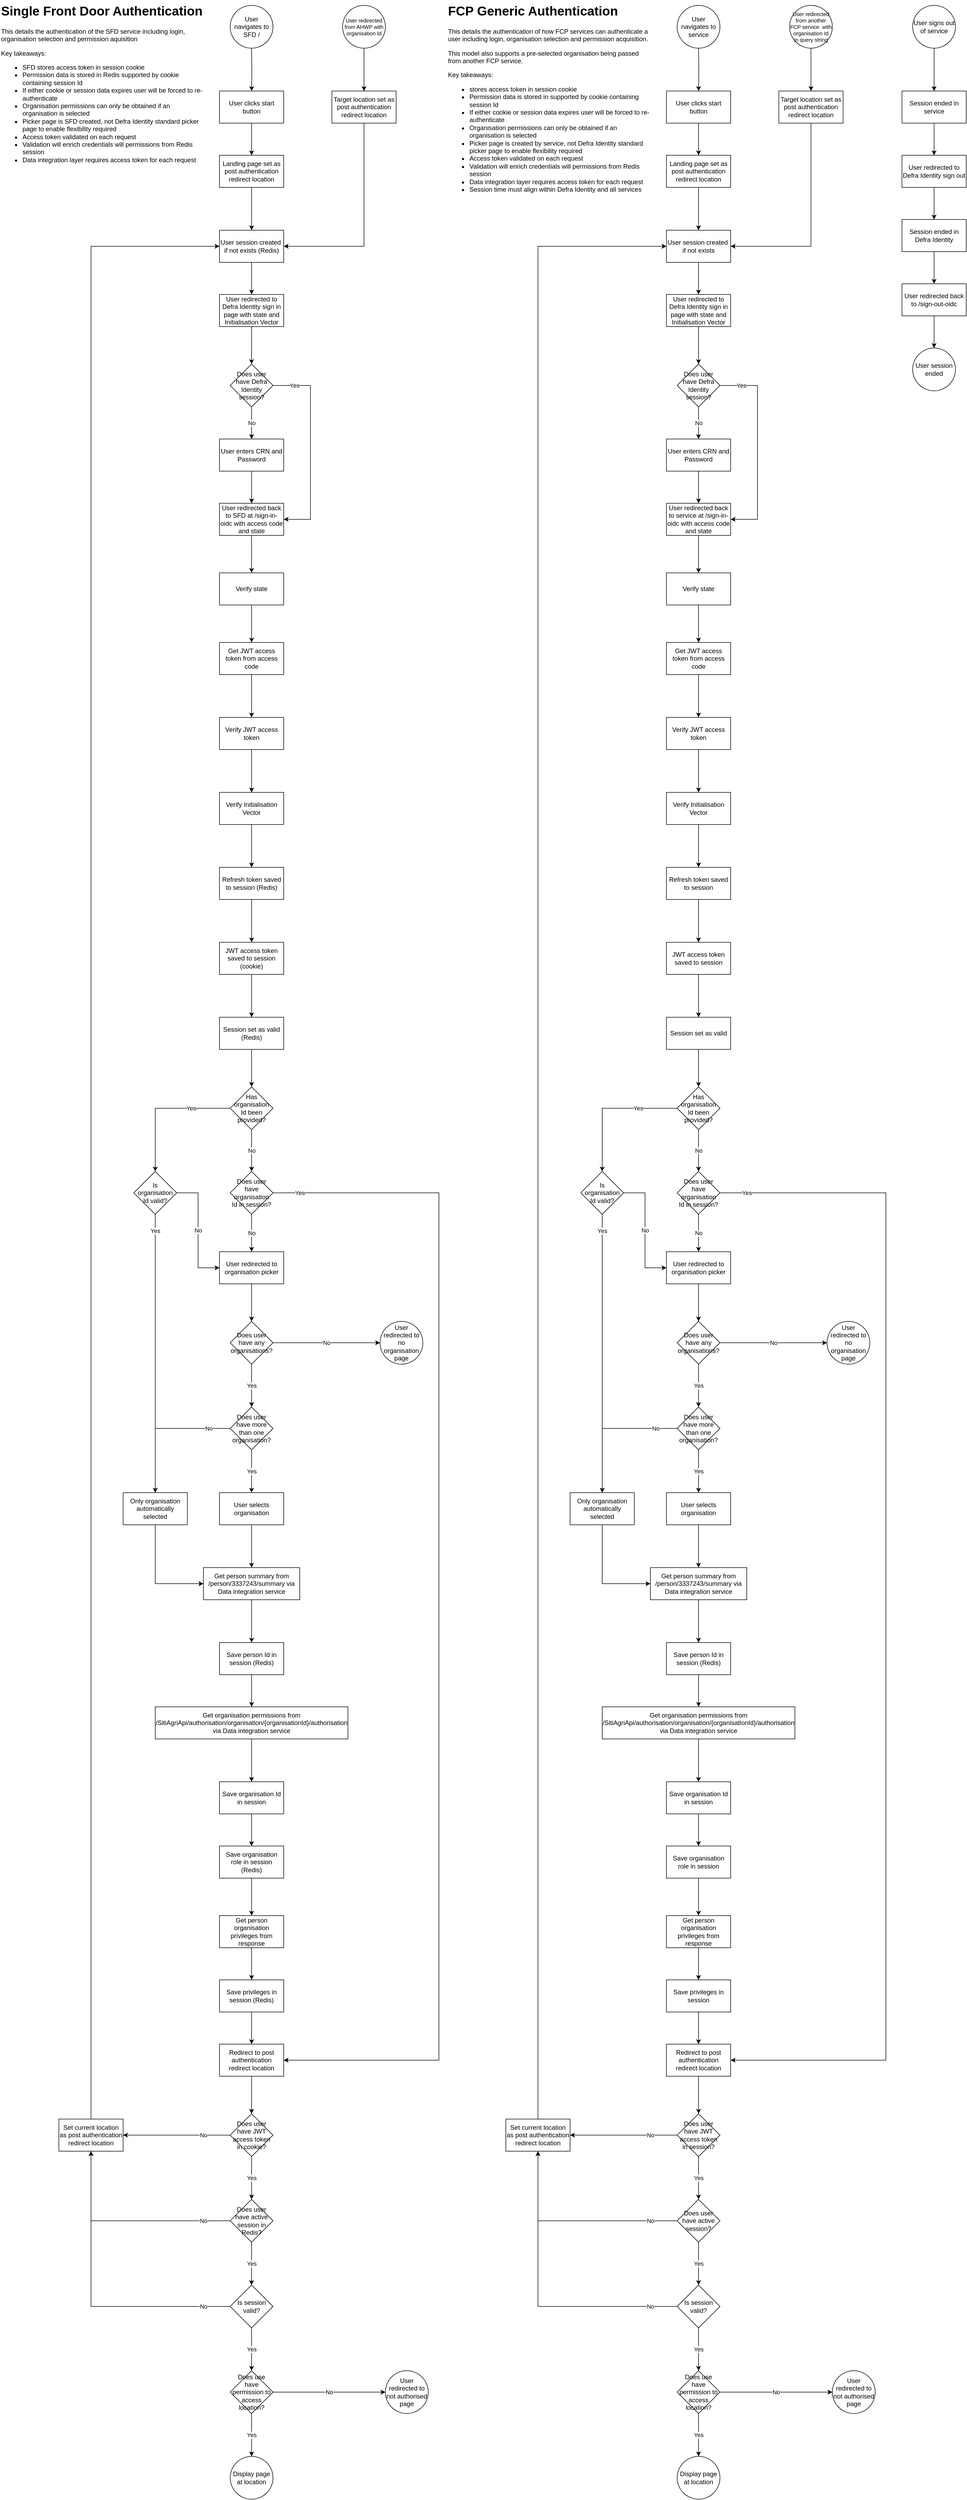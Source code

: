 <mxfile version="24.2.5" type="github">
  <diagram name="Page-1" id="OJoKZxOTkwtENUvRTkFq">
    <mxGraphModel dx="1386" dy="785" grid="1" gridSize="10" guides="1" tooltips="1" connect="1" arrows="1" fold="1" page="1" pageScale="1" pageWidth="850" pageHeight="1100" math="0" shadow="0">
      <root>
        <mxCell id="0" />
        <mxCell id="1" parent="0" />
        <mxCell id="UUXOG9OIXgDzKAP4HwNj-2" value="User navigates to SFD /" style="ellipse;whiteSpace=wrap;html=1;aspect=fixed;" parent="1" vertex="1">
          <mxGeometry x="445" y="30" width="80" height="80" as="geometry" />
        </mxCell>
        <mxCell id="UUXOG9OIXgDzKAP4HwNj-3" value="" style="edgeStyle=orthogonalEdgeStyle;rounded=0;orthogonalLoop=1;jettySize=auto;html=1;" parent="1" target="UUXOG9OIXgDzKAP4HwNj-6" edge="1">
          <mxGeometry relative="1" as="geometry">
            <mxPoint x="485" y="110" as="sourcePoint" />
          </mxGeometry>
        </mxCell>
        <mxCell id="UUXOG9OIXgDzKAP4HwNj-98" value="" style="edgeStyle=orthogonalEdgeStyle;rounded=0;orthogonalLoop=1;jettySize=auto;html=1;" parent="1" source="UUXOG9OIXgDzKAP4HwNj-6" target="UUXOG9OIXgDzKAP4HwNj-97" edge="1">
          <mxGeometry relative="1" as="geometry" />
        </mxCell>
        <mxCell id="UUXOG9OIXgDzKAP4HwNj-6" value="User clicks start button" style="whiteSpace=wrap;html=1;" parent="1" vertex="1">
          <mxGeometry x="425" y="190" width="120" height="60" as="geometry" />
        </mxCell>
        <mxCell id="UUXOG9OIXgDzKAP4HwNj-85" value="" style="edgeStyle=orthogonalEdgeStyle;rounded=0;orthogonalLoop=1;jettySize=auto;html=1;" parent="1" source="UUXOG9OIXgDzKAP4HwNj-8" target="UUXOG9OIXgDzKAP4HwNj-84" edge="1">
          <mxGeometry relative="1" as="geometry" />
        </mxCell>
        <mxCell id="UUXOG9OIXgDzKAP4HwNj-8" value="User redirected to Defra Identity sign in page with state and Initialisation Vector" style="whiteSpace=wrap;html=1;" parent="1" vertex="1">
          <mxGeometry x="425" y="570" width="120" height="60" as="geometry" />
        </mxCell>
        <mxCell id="UUXOG9OIXgDzKAP4HwNj-100" value="" style="edgeStyle=orthogonalEdgeStyle;rounded=0;orthogonalLoop=1;jettySize=auto;html=1;" parent="1" source="UUXOG9OIXgDzKAP4HwNj-10" target="UUXOG9OIXgDzKAP4HwNj-16" edge="1">
          <mxGeometry relative="1" as="geometry" />
        </mxCell>
        <mxCell id="UUXOG9OIXgDzKAP4HwNj-10" value="User enters CRN and Password" style="whiteSpace=wrap;html=1;" parent="1" vertex="1">
          <mxGeometry x="425" y="840" width="120" height="60" as="geometry" />
        </mxCell>
        <mxCell id="UUXOG9OIXgDzKAP4HwNj-89" value="" style="edgeStyle=orthogonalEdgeStyle;rounded=0;orthogonalLoop=1;jettySize=auto;html=1;" parent="1" source="UUXOG9OIXgDzKAP4HwNj-12" target="UUXOG9OIXgDzKAP4HwNj-88" edge="1">
          <mxGeometry relative="1" as="geometry" />
        </mxCell>
        <mxCell id="UUXOG9OIXgDzKAP4HwNj-12" value="User redirected to organisation picker" style="whiteSpace=wrap;html=1;" parent="1" vertex="1">
          <mxGeometry x="425" y="2358" width="120" height="60" as="geometry" />
        </mxCell>
        <mxCell id="UUXOG9OIXgDzKAP4HwNj-109" value="" style="edgeStyle=orthogonalEdgeStyle;rounded=0;orthogonalLoop=1;jettySize=auto;html=1;" parent="1" source="UUXOG9OIXgDzKAP4HwNj-14" target="UUXOG9OIXgDzKAP4HwNj-108" edge="1">
          <mxGeometry relative="1" as="geometry" />
        </mxCell>
        <mxCell id="UUXOG9OIXgDzKAP4HwNj-14" value="User selects organisation" style="whiteSpace=wrap;html=1;" parent="1" vertex="1">
          <mxGeometry x="425" y="2808" width="120" height="60" as="geometry" />
        </mxCell>
        <mxCell id="UUXOG9OIXgDzKAP4HwNj-15" value="" style="edgeStyle=orthogonalEdgeStyle;rounded=0;orthogonalLoop=1;jettySize=auto;html=1;" parent="1" source="UUXOG9OIXgDzKAP4HwNj-16" target="UUXOG9OIXgDzKAP4HwNj-18" edge="1">
          <mxGeometry relative="1" as="geometry" />
        </mxCell>
        <mxCell id="UUXOG9OIXgDzKAP4HwNj-16" value="User redirected back to SFD at /sign-in-oidc with access code and state" style="whiteSpace=wrap;html=1;" parent="1" vertex="1">
          <mxGeometry x="425" y="960" width="120" height="60" as="geometry" />
        </mxCell>
        <mxCell id="UUXOG9OIXgDzKAP4HwNj-17" value="" style="edgeStyle=orthogonalEdgeStyle;rounded=0;orthogonalLoop=1;jettySize=auto;html=1;" parent="1" source="UUXOG9OIXgDzKAP4HwNj-18" target="UUXOG9OIXgDzKAP4HwNj-20" edge="1">
          <mxGeometry relative="1" as="geometry" />
        </mxCell>
        <mxCell id="UUXOG9OIXgDzKAP4HwNj-18" value="Verify state" style="whiteSpace=wrap;html=1;" parent="1" vertex="1">
          <mxGeometry x="425" y="1090" width="120" height="60" as="geometry" />
        </mxCell>
        <mxCell id="UUXOG9OIXgDzKAP4HwNj-19" value="" style="edgeStyle=orthogonalEdgeStyle;rounded=0;orthogonalLoop=1;jettySize=auto;html=1;" parent="1" source="UUXOG9OIXgDzKAP4HwNj-20" target="UUXOG9OIXgDzKAP4HwNj-22" edge="1">
          <mxGeometry relative="1" as="geometry" />
        </mxCell>
        <mxCell id="UUXOG9OIXgDzKAP4HwNj-20" value="Get JWT access token from access code" style="whiteSpace=wrap;html=1;" parent="1" vertex="1">
          <mxGeometry x="425" y="1220" width="120" height="60" as="geometry" />
        </mxCell>
        <mxCell id="UUXOG9OIXgDzKAP4HwNj-21" value="" style="edgeStyle=orthogonalEdgeStyle;rounded=0;orthogonalLoop=1;jettySize=auto;html=1;" parent="1" source="UUXOG9OIXgDzKAP4HwNj-22" target="UUXOG9OIXgDzKAP4HwNj-24" edge="1">
          <mxGeometry relative="1" as="geometry" />
        </mxCell>
        <mxCell id="UUXOG9OIXgDzKAP4HwNj-22" value="Verify JWT access token" style="whiteSpace=wrap;html=1;" parent="1" vertex="1">
          <mxGeometry x="425" y="1360" width="120" height="60" as="geometry" />
        </mxCell>
        <mxCell id="UUXOG9OIXgDzKAP4HwNj-103" value="" style="edgeStyle=orthogonalEdgeStyle;rounded=0;orthogonalLoop=1;jettySize=auto;html=1;" parent="1" source="UUXOG9OIXgDzKAP4HwNj-24" target="UUXOG9OIXgDzKAP4HwNj-102" edge="1">
          <mxGeometry relative="1" as="geometry" />
        </mxCell>
        <mxCell id="UUXOG9OIXgDzKAP4HwNj-24" value="Verify Initialisation Vector" style="whiteSpace=wrap;html=1;" parent="1" vertex="1">
          <mxGeometry x="425" y="1500" width="120" height="60" as="geometry" />
        </mxCell>
        <mxCell id="UUXOG9OIXgDzKAP4HwNj-111" value="" style="edgeStyle=orthogonalEdgeStyle;rounded=0;orthogonalLoop=1;jettySize=auto;html=1;" parent="1" source="UUXOG9OIXgDzKAP4HwNj-36" target="UUXOG9OIXgDzKAP4HwNj-40" edge="1">
          <mxGeometry relative="1" as="geometry" />
        </mxCell>
        <mxCell id="UUXOG9OIXgDzKAP4HwNj-36" value="Save person Id in session (Redis)" style="whiteSpace=wrap;html=1;" parent="1" vertex="1">
          <mxGeometry x="425" y="3088" width="120" height="60" as="geometry" />
        </mxCell>
        <mxCell id="UUXOG9OIXgDzKAP4HwNj-118" value="" style="edgeStyle=orthogonalEdgeStyle;rounded=0;orthogonalLoop=1;jettySize=auto;html=1;" parent="1" source="UUXOG9OIXgDzKAP4HwNj-40" target="UUXOG9OIXgDzKAP4HwNj-117" edge="1">
          <mxGeometry relative="1" as="geometry" />
        </mxCell>
        <mxCell id="UUXOG9OIXgDzKAP4HwNj-40" value="Get organisation permissions from /SitiAgriApi/authorisation/organisation/{organisationId}/authorisation&lt;div&gt;via Data integration service&lt;/div&gt;" style="whiteSpace=wrap;html=1;" parent="1" vertex="1">
          <mxGeometry x="305" y="3208" width="360" height="60" as="geometry" />
        </mxCell>
        <mxCell id="UUXOG9OIXgDzKAP4HwNj-41" value="" style="edgeStyle=orthogonalEdgeStyle;rounded=0;orthogonalLoop=1;jettySize=auto;html=1;" parent="1" source="UUXOG9OIXgDzKAP4HwNj-42" target="UUXOG9OIXgDzKAP4HwNj-44" edge="1">
          <mxGeometry relative="1" as="geometry" />
        </mxCell>
        <mxCell id="UUXOG9OIXgDzKAP4HwNj-42" value="Save organisation role in session (Redis)" style="whiteSpace=wrap;html=1;" parent="1" vertex="1">
          <mxGeometry x="425" y="3468" width="120" height="60" as="geometry" />
        </mxCell>
        <mxCell id="UUXOG9OIXgDzKAP4HwNj-113" value="" style="edgeStyle=orthogonalEdgeStyle;rounded=0;orthogonalLoop=1;jettySize=auto;html=1;" parent="1" source="UUXOG9OIXgDzKAP4HwNj-44" target="UUXOG9OIXgDzKAP4HwNj-112" edge="1">
          <mxGeometry relative="1" as="geometry" />
        </mxCell>
        <mxCell id="UUXOG9OIXgDzKAP4HwNj-44" value="Get person organisation privileges from response" style="whiteSpace=wrap;html=1;" parent="1" vertex="1">
          <mxGeometry x="425" y="3598" width="120" height="60" as="geometry" />
        </mxCell>
        <mxCell id="UUXOG9OIXgDzKAP4HwNj-86" value="No" style="edgeStyle=orthogonalEdgeStyle;rounded=0;orthogonalLoop=1;jettySize=auto;html=1;entryX=0.5;entryY=0;entryDx=0;entryDy=0;" parent="1" source="UUXOG9OIXgDzKAP4HwNj-84" target="UUXOG9OIXgDzKAP4HwNj-10" edge="1">
          <mxGeometry relative="1" as="geometry" />
        </mxCell>
        <mxCell id="UUXOG9OIXgDzKAP4HwNj-107" value="Yes" style="edgeStyle=orthogonalEdgeStyle;rounded=0;orthogonalLoop=1;jettySize=auto;html=1;entryX=1;entryY=0.5;entryDx=0;entryDy=0;" parent="1" source="UUXOG9OIXgDzKAP4HwNj-84" target="UUXOG9OIXgDzKAP4HwNj-16" edge="1">
          <mxGeometry x="-0.784" relative="1" as="geometry">
            <Array as="points">
              <mxPoint x="595" y="740" />
              <mxPoint x="595" y="990" />
            </Array>
            <mxPoint as="offset" />
          </mxGeometry>
        </mxCell>
        <mxCell id="UUXOG9OIXgDzKAP4HwNj-84" value="Does user have Defra Identity session?" style="rhombus;whiteSpace=wrap;html=1;" parent="1" vertex="1">
          <mxGeometry x="445" y="700" width="80" height="80" as="geometry" />
        </mxCell>
        <mxCell id="UUXOG9OIXgDzKAP4HwNj-91" value="No" style="edgeStyle=orthogonalEdgeStyle;rounded=0;orthogonalLoop=1;jettySize=auto;html=1;" parent="1" source="UUXOG9OIXgDzKAP4HwNj-88" target="UUXOG9OIXgDzKAP4HwNj-90" edge="1">
          <mxGeometry relative="1" as="geometry" />
        </mxCell>
        <mxCell id="UUXOG9OIXgDzKAP4HwNj-93" value="Yes" style="edgeStyle=orthogonalEdgeStyle;rounded=0;orthogonalLoop=1;jettySize=auto;html=1;" parent="1" source="UUXOG9OIXgDzKAP4HwNj-88" target="UUXOG9OIXgDzKAP4HwNj-92" edge="1">
          <mxGeometry relative="1" as="geometry" />
        </mxCell>
        <mxCell id="UUXOG9OIXgDzKAP4HwNj-88" value="Does user have any organisations?" style="rhombus;whiteSpace=wrap;html=1;" parent="1" vertex="1">
          <mxGeometry x="445" y="2488" width="80" height="80" as="geometry" />
        </mxCell>
        <mxCell id="UUXOG9OIXgDzKAP4HwNj-90" value="User redirected to no organisation page" style="ellipse;whiteSpace=wrap;html=1;" parent="1" vertex="1">
          <mxGeometry x="725" y="2488" width="80" height="80" as="geometry" />
        </mxCell>
        <mxCell id="UUXOG9OIXgDzKAP4HwNj-94" value="Yes" style="edgeStyle=orthogonalEdgeStyle;rounded=0;orthogonalLoop=1;jettySize=auto;html=1;" parent="1" source="UUXOG9OIXgDzKAP4HwNj-92" target="UUXOG9OIXgDzKAP4HwNj-14" edge="1">
          <mxGeometry relative="1" as="geometry" />
        </mxCell>
        <mxCell id="UUXOG9OIXgDzKAP4HwNj-96" value="No" style="edgeStyle=orthogonalEdgeStyle;rounded=0;orthogonalLoop=1;jettySize=auto;html=1;" parent="1" source="UUXOG9OIXgDzKAP4HwNj-92" target="UUXOG9OIXgDzKAP4HwNj-95" edge="1">
          <mxGeometry x="-0.692" relative="1" as="geometry">
            <mxPoint as="offset" />
          </mxGeometry>
        </mxCell>
        <mxCell id="UUXOG9OIXgDzKAP4HwNj-92" value="Does user have more than one organisation?" style="rhombus;whiteSpace=wrap;html=1;" parent="1" vertex="1">
          <mxGeometry x="445" y="2648" width="80" height="80" as="geometry" />
        </mxCell>
        <mxCell id="UUXOG9OIXgDzKAP4HwNj-124" style="edgeStyle=orthogonalEdgeStyle;rounded=0;orthogonalLoop=1;jettySize=auto;html=1;entryX=0;entryY=0.5;entryDx=0;entryDy=0;exitX=0.5;exitY=1;exitDx=0;exitDy=0;" parent="1" source="UUXOG9OIXgDzKAP4HwNj-95" target="UUXOG9OIXgDzKAP4HwNj-108" edge="1">
          <mxGeometry relative="1" as="geometry" />
        </mxCell>
        <mxCell id="UUXOG9OIXgDzKAP4HwNj-95" value="Only organisation automatically selected" style="whiteSpace=wrap;html=1;" parent="1" vertex="1">
          <mxGeometry x="245" y="2808" width="120" height="60" as="geometry" />
        </mxCell>
        <mxCell id="UUXOG9OIXgDzKAP4HwNj-122" value="" style="edgeStyle=orthogonalEdgeStyle;rounded=0;orthogonalLoop=1;jettySize=auto;html=1;" parent="1" source="UUXOG9OIXgDzKAP4HwNj-97" target="UUXOG9OIXgDzKAP4HwNj-121" edge="1">
          <mxGeometry relative="1" as="geometry" />
        </mxCell>
        <mxCell id="UUXOG9OIXgDzKAP4HwNj-97" value="Landing page set as post authentication redirect location" style="whiteSpace=wrap;html=1;" parent="1" vertex="1">
          <mxGeometry x="425" y="310" width="120" height="60" as="geometry" />
        </mxCell>
        <mxCell id="UUXOG9OIXgDzKAP4HwNj-105" value="" style="edgeStyle=orthogonalEdgeStyle;rounded=0;orthogonalLoop=1;jettySize=auto;html=1;" parent="1" source="UUXOG9OIXgDzKAP4HwNj-102" target="UUXOG9OIXgDzKAP4HwNj-104" edge="1">
          <mxGeometry relative="1" as="geometry" />
        </mxCell>
        <mxCell id="UUXOG9OIXgDzKAP4HwNj-102" value="Refresh token saved to session (Redis)" style="whiteSpace=wrap;html=1;" parent="1" vertex="1">
          <mxGeometry x="425" y="1640" width="120" height="60" as="geometry" />
        </mxCell>
        <mxCell id="UUXOG9OIXgDzKAP4HwNj-137" value="" style="edgeStyle=orthogonalEdgeStyle;rounded=0;orthogonalLoop=1;jettySize=auto;html=1;" parent="1" source="UUXOG9OIXgDzKAP4HwNj-104" target="UUXOG9OIXgDzKAP4HwNj-136" edge="1">
          <mxGeometry relative="1" as="geometry" />
        </mxCell>
        <mxCell id="UUXOG9OIXgDzKAP4HwNj-104" value="JWT access token saved to session (cookie)" style="whiteSpace=wrap;html=1;" parent="1" vertex="1">
          <mxGeometry x="425" y="1780" width="120" height="60" as="geometry" />
        </mxCell>
        <mxCell id="UUXOG9OIXgDzKAP4HwNj-110" value="" style="edgeStyle=orthogonalEdgeStyle;rounded=0;orthogonalLoop=1;jettySize=auto;html=1;" parent="1" source="UUXOG9OIXgDzKAP4HwNj-108" target="UUXOG9OIXgDzKAP4HwNj-36" edge="1">
          <mxGeometry relative="1" as="geometry" />
        </mxCell>
        <mxCell id="UUXOG9OIXgDzKAP4HwNj-108" value="Get person summary from /person/3337243/summary via Data integration service" style="whiteSpace=wrap;html=1;" parent="1" vertex="1">
          <mxGeometry x="395" y="2948" width="180" height="60" as="geometry" />
        </mxCell>
        <mxCell id="UUXOG9OIXgDzKAP4HwNj-126" value="" style="edgeStyle=orthogonalEdgeStyle;rounded=0;orthogonalLoop=1;jettySize=auto;html=1;" parent="1" source="UUXOG9OIXgDzKAP4HwNj-112" target="UUXOG9OIXgDzKAP4HwNj-125" edge="1">
          <mxGeometry relative="1" as="geometry" />
        </mxCell>
        <mxCell id="UUXOG9OIXgDzKAP4HwNj-112" value="Save privileges in session (Redis)" style="whiteSpace=wrap;html=1;" parent="1" vertex="1">
          <mxGeometry x="425" y="3718" width="120" height="60" as="geometry" />
        </mxCell>
        <mxCell id="UUXOG9OIXgDzKAP4HwNj-120" value="No" style="edgeStyle=orthogonalEdgeStyle;rounded=0;orthogonalLoop=1;jettySize=auto;html=1;entryX=0.5;entryY=0;entryDx=0;entryDy=0;" parent="1" source="UUXOG9OIXgDzKAP4HwNj-114" target="UUXOG9OIXgDzKAP4HwNj-12" edge="1">
          <mxGeometry relative="1" as="geometry" />
        </mxCell>
        <mxCell id="UUXOG9OIXgDzKAP4HwNj-139" value="Yes" style="edgeStyle=orthogonalEdgeStyle;rounded=0;orthogonalLoop=1;jettySize=auto;html=1;entryX=1;entryY=0.5;entryDx=0;entryDy=0;" parent="1" source="UUXOG9OIXgDzKAP4HwNj-114" target="UUXOG9OIXgDzKAP4HwNj-125" edge="1">
          <mxGeometry x="-0.955" relative="1" as="geometry">
            <Array as="points">
              <mxPoint x="835" y="2248" />
              <mxPoint x="835" y="3868" />
            </Array>
            <mxPoint as="offset" />
          </mxGeometry>
        </mxCell>
        <mxCell id="UUXOG9OIXgDzKAP4HwNj-114" value="Does user have organisation Id in session?" style="rhombus;whiteSpace=wrap;html=1;" parent="1" vertex="1">
          <mxGeometry x="445" y="2208" width="80" height="80" as="geometry" />
        </mxCell>
        <mxCell id="UUXOG9OIXgDzKAP4HwNj-119" value="" style="edgeStyle=orthogonalEdgeStyle;rounded=0;orthogonalLoop=1;jettySize=auto;html=1;" parent="1" source="UUXOG9OIXgDzKAP4HwNj-117" target="UUXOG9OIXgDzKAP4HwNj-42" edge="1">
          <mxGeometry relative="1" as="geometry" />
        </mxCell>
        <mxCell id="UUXOG9OIXgDzKAP4HwNj-117" value="Save organisation Id in session" style="whiteSpace=wrap;html=1;" parent="1" vertex="1">
          <mxGeometry x="425" y="3348" width="120" height="60" as="geometry" />
        </mxCell>
        <mxCell id="UUXOG9OIXgDzKAP4HwNj-123" value="" style="edgeStyle=orthogonalEdgeStyle;rounded=0;orthogonalLoop=1;jettySize=auto;html=1;" parent="1" source="UUXOG9OIXgDzKAP4HwNj-121" target="UUXOG9OIXgDzKAP4HwNj-8" edge="1">
          <mxGeometry relative="1" as="geometry" />
        </mxCell>
        <mxCell id="UUXOG9OIXgDzKAP4HwNj-121" value="User session created&amp;nbsp; if not exists (Redis)" style="whiteSpace=wrap;html=1;" parent="1" vertex="1">
          <mxGeometry x="425" y="450" width="120" height="60" as="geometry" />
        </mxCell>
        <mxCell id="UUXOG9OIXgDzKAP4HwNj-128" value="" style="edgeStyle=orthogonalEdgeStyle;rounded=0;orthogonalLoop=1;jettySize=auto;html=1;" parent="1" source="UUXOG9OIXgDzKAP4HwNj-125" target="UUXOG9OIXgDzKAP4HwNj-127" edge="1">
          <mxGeometry relative="1" as="geometry" />
        </mxCell>
        <mxCell id="UUXOG9OIXgDzKAP4HwNj-125" value="Redirect to post authentication redirect location" style="whiteSpace=wrap;html=1;" parent="1" vertex="1">
          <mxGeometry x="425" y="3838" width="120" height="60" as="geometry" />
        </mxCell>
        <mxCell id="UUXOG9OIXgDzKAP4HwNj-133" value="Yes" style="edgeStyle=orthogonalEdgeStyle;rounded=0;orthogonalLoop=1;jettySize=auto;html=1;" parent="1" source="UUXOG9OIXgDzKAP4HwNj-127" target="UUXOG9OIXgDzKAP4HwNj-132" edge="1">
          <mxGeometry relative="1" as="geometry" />
        </mxCell>
        <mxCell id="UUXOG9OIXgDzKAP4HwNj-147" value="No" style="edgeStyle=orthogonalEdgeStyle;rounded=0;orthogonalLoop=1;jettySize=auto;html=1;" parent="1" source="UUXOG9OIXgDzKAP4HwNj-127" target="UUXOG9OIXgDzKAP4HwNj-146" edge="1">
          <mxGeometry x="-0.5" relative="1" as="geometry">
            <mxPoint as="offset" />
          </mxGeometry>
        </mxCell>
        <mxCell id="UUXOG9OIXgDzKAP4HwNj-127" value="Does user have JWT access token in cookie?" style="rhombus;whiteSpace=wrap;html=1;" parent="1" vertex="1">
          <mxGeometry x="445" y="3968" width="80" height="80" as="geometry" />
        </mxCell>
        <mxCell id="UUXOG9OIXgDzKAP4HwNj-135" value="Yes" style="edgeStyle=orthogonalEdgeStyle;rounded=0;orthogonalLoop=1;jettySize=auto;html=1;" parent="1" source="UUXOG9OIXgDzKAP4HwNj-132" target="UUXOG9OIXgDzKAP4HwNj-134" edge="1">
          <mxGeometry relative="1" as="geometry" />
        </mxCell>
        <mxCell id="UUXOG9OIXgDzKAP4HwNj-148" value="No" style="edgeStyle=orthogonalEdgeStyle;rounded=0;orthogonalLoop=1;jettySize=auto;html=1;entryX=0.5;entryY=1;entryDx=0;entryDy=0;" parent="1" source="UUXOG9OIXgDzKAP4HwNj-132" target="UUXOG9OIXgDzKAP4HwNj-146" edge="1">
          <mxGeometry x="-0.744" relative="1" as="geometry">
            <mxPoint as="offset" />
          </mxGeometry>
        </mxCell>
        <mxCell id="UUXOG9OIXgDzKAP4HwNj-132" value="Does user have active session in Redis?" style="rhombus;whiteSpace=wrap;html=1;" parent="1" vertex="1">
          <mxGeometry x="445" y="4128" width="80" height="80" as="geometry" />
        </mxCell>
        <mxCell id="UUXOG9OIXgDzKAP4HwNj-143" value="Yes" style="edgeStyle=orthogonalEdgeStyle;rounded=0;orthogonalLoop=1;jettySize=auto;html=1;" parent="1" source="UUXOG9OIXgDzKAP4HwNj-134" target="UUXOG9OIXgDzKAP4HwNj-142" edge="1">
          <mxGeometry relative="1" as="geometry" />
        </mxCell>
        <mxCell id="UUXOG9OIXgDzKAP4HwNj-149" value="No" style="edgeStyle=orthogonalEdgeStyle;rounded=0;orthogonalLoop=1;jettySize=auto;html=1;entryX=0.5;entryY=1;entryDx=0;entryDy=0;" parent="1" source="UUXOG9OIXgDzKAP4HwNj-134" target="UUXOG9OIXgDzKAP4HwNj-146" edge="1">
          <mxGeometry x="-0.818" relative="1" as="geometry">
            <mxPoint as="offset" />
          </mxGeometry>
        </mxCell>
        <mxCell id="UUXOG9OIXgDzKAP4HwNj-134" value="Is session valid?" style="rhombus;whiteSpace=wrap;html=1;" parent="1" vertex="1">
          <mxGeometry x="445" y="4288" width="80" height="80" as="geometry" />
        </mxCell>
        <mxCell id="UUXOG9OIXgDzKAP4HwNj-156" value="" style="edgeStyle=orthogonalEdgeStyle;rounded=0;orthogonalLoop=1;jettySize=auto;html=1;" parent="1" source="UUXOG9OIXgDzKAP4HwNj-136" target="UUXOG9OIXgDzKAP4HwNj-155" edge="1">
          <mxGeometry relative="1" as="geometry" />
        </mxCell>
        <mxCell id="UUXOG9OIXgDzKAP4HwNj-136" value="Session set as valid (Redis)" style="whiteSpace=wrap;html=1;" parent="1" vertex="1">
          <mxGeometry x="425" y="1920" width="120" height="60" as="geometry" />
        </mxCell>
        <mxCell id="UUXOG9OIXgDzKAP4HwNj-145" value="Yes" style="edgeStyle=orthogonalEdgeStyle;rounded=0;orthogonalLoop=1;jettySize=auto;html=1;" parent="1" source="UUXOG9OIXgDzKAP4HwNj-142" target="UUXOG9OIXgDzKAP4HwNj-144" edge="1">
          <mxGeometry relative="1" as="geometry" />
        </mxCell>
        <mxCell id="UUXOG9OIXgDzKAP4HwNj-151" value="No" style="edgeStyle=orthogonalEdgeStyle;rounded=0;orthogonalLoop=1;jettySize=auto;html=1;" parent="1" source="UUXOG9OIXgDzKAP4HwNj-142" target="UUXOG9OIXgDzKAP4HwNj-150" edge="1">
          <mxGeometry relative="1" as="geometry" />
        </mxCell>
        <mxCell id="UUXOG9OIXgDzKAP4HwNj-142" value="Does use have permission to access location?" style="rhombus;whiteSpace=wrap;html=1;" parent="1" vertex="1">
          <mxGeometry x="445" y="4448" width="80" height="80" as="geometry" />
        </mxCell>
        <mxCell id="UUXOG9OIXgDzKAP4HwNj-144" value="Display page at location" style="ellipse;whiteSpace=wrap;html=1;" parent="1" vertex="1">
          <mxGeometry x="445" y="4608" width="80" height="80" as="geometry" />
        </mxCell>
        <mxCell id="UUXOG9OIXgDzKAP4HwNj-152" style="edgeStyle=orthogonalEdgeStyle;rounded=0;orthogonalLoop=1;jettySize=auto;html=1;entryX=0;entryY=0.5;entryDx=0;entryDy=0;exitX=0.5;exitY=0;exitDx=0;exitDy=0;" parent="1" source="UUXOG9OIXgDzKAP4HwNj-146" target="UUXOG9OIXgDzKAP4HwNj-121" edge="1">
          <mxGeometry relative="1" as="geometry">
            <Array as="points">
              <mxPoint x="185" y="480" />
            </Array>
          </mxGeometry>
        </mxCell>
        <mxCell id="UUXOG9OIXgDzKAP4HwNj-146" value="Set current location as post authentication&lt;div&gt;redirect location&lt;/div&gt;" style="whiteSpace=wrap;html=1;" parent="1" vertex="1">
          <mxGeometry x="125" y="3978" width="120" height="60" as="geometry" />
        </mxCell>
        <mxCell id="UUXOG9OIXgDzKAP4HwNj-150" value="User redirected to not authorised page" style="ellipse;whiteSpace=wrap;html=1;" parent="1" vertex="1">
          <mxGeometry x="735" y="4448" width="80" height="80" as="geometry" />
        </mxCell>
        <mxCell id="UUXOG9OIXgDzKAP4HwNj-158" value="Yes" style="edgeStyle=orthogonalEdgeStyle;rounded=0;orthogonalLoop=1;jettySize=auto;html=1;" parent="1" source="UUXOG9OIXgDzKAP4HwNj-155" target="UUXOG9OIXgDzKAP4HwNj-157" edge="1">
          <mxGeometry x="-0.429" relative="1" as="geometry">
            <mxPoint as="offset" />
          </mxGeometry>
        </mxCell>
        <mxCell id="UUXOG9OIXgDzKAP4HwNj-161" value="No" style="edgeStyle=orthogonalEdgeStyle;rounded=0;orthogonalLoop=1;jettySize=auto;html=1;" parent="1" source="UUXOG9OIXgDzKAP4HwNj-155" target="UUXOG9OIXgDzKAP4HwNj-114" edge="1">
          <mxGeometry relative="1" as="geometry" />
        </mxCell>
        <mxCell id="UUXOG9OIXgDzKAP4HwNj-155" value="Has organisation Id been provided?" style="rhombus;whiteSpace=wrap;html=1;" parent="1" vertex="1">
          <mxGeometry x="445" y="2050" width="80" height="80" as="geometry" />
        </mxCell>
        <mxCell id="UUXOG9OIXgDzKAP4HwNj-160" value="Yes" style="edgeStyle=orthogonalEdgeStyle;rounded=0;orthogonalLoop=1;jettySize=auto;html=1;entryX=0.5;entryY=0;entryDx=0;entryDy=0;" parent="1" source="UUXOG9OIXgDzKAP4HwNj-157" target="UUXOG9OIXgDzKAP4HwNj-95" edge="1">
          <mxGeometry x="-0.882" relative="1" as="geometry">
            <mxPoint as="offset" />
          </mxGeometry>
        </mxCell>
        <mxCell id="UUXOG9OIXgDzKAP4HwNj-162" value="No" style="edgeStyle=orthogonalEdgeStyle;rounded=0;orthogonalLoop=1;jettySize=auto;html=1;entryX=0;entryY=0.5;entryDx=0;entryDy=0;" parent="1" source="UUXOG9OIXgDzKAP4HwNj-157" target="UUXOG9OIXgDzKAP4HwNj-12" edge="1">
          <mxGeometry relative="1" as="geometry" />
        </mxCell>
        <mxCell id="UUXOG9OIXgDzKAP4HwNj-157" value="Is organisation Id valid?" style="rhombus;whiteSpace=wrap;html=1;" parent="1" vertex="1">
          <mxGeometry x="265" y="2208" width="80" height="80" as="geometry" />
        </mxCell>
        <mxCell id="UUXOG9OIXgDzKAP4HwNj-165" value="" style="edgeStyle=orthogonalEdgeStyle;rounded=0;orthogonalLoop=1;jettySize=auto;html=1;" parent="1" source="UUXOG9OIXgDzKAP4HwNj-163" target="UUXOG9OIXgDzKAP4HwNj-164" edge="1">
          <mxGeometry relative="1" as="geometry" />
        </mxCell>
        <mxCell id="UUXOG9OIXgDzKAP4HwNj-163" value="User redirected from AHWP with organisation Id" style="ellipse;whiteSpace=wrap;html=1;aspect=fixed;fontSize=10;" parent="1" vertex="1">
          <mxGeometry x="655" y="30" width="80" height="80" as="geometry" />
        </mxCell>
        <mxCell id="UUXOG9OIXgDzKAP4HwNj-167" value="" style="edgeStyle=orthogonalEdgeStyle;rounded=0;orthogonalLoop=1;jettySize=auto;html=1;entryX=1;entryY=0.5;entryDx=0;entryDy=0;" parent="1" source="UUXOG9OIXgDzKAP4HwNj-164" target="UUXOG9OIXgDzKAP4HwNj-121" edge="1">
          <mxGeometry relative="1" as="geometry">
            <mxPoint x="845" y="310" as="targetPoint" />
            <Array as="points">
              <mxPoint x="695" y="480" />
            </Array>
          </mxGeometry>
        </mxCell>
        <mxCell id="UUXOG9OIXgDzKAP4HwNj-164" value="Target location set as post authentication redirect location" style="whiteSpace=wrap;html=1;fontSize=12;" parent="1" vertex="1">
          <mxGeometry x="635" y="190" width="120" height="60" as="geometry" />
        </mxCell>
        <mxCell id="UUXOG9OIXgDzKAP4HwNj-168" value="&lt;h1 style=&quot;margin-top: 0px;&quot;&gt;Single Front Door Authentication&lt;/h1&gt;&lt;p&gt;This details the authentication of the SFD service including login, organisation selection and permission aquisition&lt;/p&gt;&lt;p&gt;Key takeaways:&lt;/p&gt;&lt;p&gt;&lt;/p&gt;&lt;ul&gt;&lt;li&gt;SFD stores access token in session cookie&lt;/li&gt;&lt;li&gt;Permission data is stored in Redis supported by cookie containing session Id&lt;/li&gt;&lt;li&gt;If either cookie or session data expires user will be forced to re-authenticate&lt;/li&gt;&lt;li&gt;Organisation permissions can only be obtained if an organisation is selected&lt;/li&gt;&lt;li&gt;Picker page is SFD created, not Defra Identity standard picker page to enable flexibility required&lt;/li&gt;&lt;li&gt;Access token validated on each request&lt;/li&gt;&lt;li&gt;Validation will enrich credentials will permissions from Redis session&lt;/li&gt;&lt;li&gt;Data integration layer requires access token for each request&lt;/li&gt;&lt;/ul&gt;&lt;p&gt;&lt;/p&gt;" style="text;html=1;whiteSpace=wrap;overflow=hidden;rounded=0;" parent="1" vertex="1">
          <mxGeometry x="15" y="20" width="380" height="380" as="geometry" />
        </mxCell>
        <mxCell id="IdVakCKC99Tow953RP39-1" value="User navigates to service" style="ellipse;whiteSpace=wrap;html=1;aspect=fixed;" vertex="1" parent="1">
          <mxGeometry x="1280" y="30" width="80" height="80" as="geometry" />
        </mxCell>
        <mxCell id="IdVakCKC99Tow953RP39-2" value="" style="edgeStyle=orthogonalEdgeStyle;rounded=0;orthogonalLoop=1;jettySize=auto;html=1;" edge="1" parent="1" target="IdVakCKC99Tow953RP39-4">
          <mxGeometry relative="1" as="geometry">
            <mxPoint x="1320" y="110" as="sourcePoint" />
          </mxGeometry>
        </mxCell>
        <mxCell id="IdVakCKC99Tow953RP39-3" value="" style="edgeStyle=orthogonalEdgeStyle;rounded=0;orthogonalLoop=1;jettySize=auto;html=1;" edge="1" parent="1" source="IdVakCKC99Tow953RP39-4" target="IdVakCKC99Tow953RP39-44">
          <mxGeometry relative="1" as="geometry" />
        </mxCell>
        <mxCell id="IdVakCKC99Tow953RP39-4" value="User clicks start button" style="whiteSpace=wrap;html=1;" vertex="1" parent="1">
          <mxGeometry x="1260" y="190" width="120" height="60" as="geometry" />
        </mxCell>
        <mxCell id="IdVakCKC99Tow953RP39-5" value="" style="edgeStyle=orthogonalEdgeStyle;rounded=0;orthogonalLoop=1;jettySize=auto;html=1;" edge="1" parent="1" source="IdVakCKC99Tow953RP39-6" target="IdVakCKC99Tow953RP39-33">
          <mxGeometry relative="1" as="geometry" />
        </mxCell>
        <mxCell id="IdVakCKC99Tow953RP39-6" value="User redirected to Defra Identity sign in page with state and Initialisation Vector" style="whiteSpace=wrap;html=1;" vertex="1" parent="1">
          <mxGeometry x="1260" y="570" width="120" height="60" as="geometry" />
        </mxCell>
        <mxCell id="IdVakCKC99Tow953RP39-7" value="" style="edgeStyle=orthogonalEdgeStyle;rounded=0;orthogonalLoop=1;jettySize=auto;html=1;" edge="1" parent="1" source="IdVakCKC99Tow953RP39-8" target="IdVakCKC99Tow953RP39-14">
          <mxGeometry relative="1" as="geometry" />
        </mxCell>
        <mxCell id="IdVakCKC99Tow953RP39-8" value="User enters CRN and Password" style="whiteSpace=wrap;html=1;" vertex="1" parent="1">
          <mxGeometry x="1260" y="840" width="120" height="60" as="geometry" />
        </mxCell>
        <mxCell id="IdVakCKC99Tow953RP39-9" value="" style="edgeStyle=orthogonalEdgeStyle;rounded=0;orthogonalLoop=1;jettySize=auto;html=1;" edge="1" parent="1" source="IdVakCKC99Tow953RP39-10" target="IdVakCKC99Tow953RP39-36">
          <mxGeometry relative="1" as="geometry" />
        </mxCell>
        <mxCell id="IdVakCKC99Tow953RP39-10" value="User redirected to organisation picker" style="whiteSpace=wrap;html=1;" vertex="1" parent="1">
          <mxGeometry x="1260" y="2358" width="120" height="60" as="geometry" />
        </mxCell>
        <mxCell id="IdVakCKC99Tow953RP39-11" value="" style="edgeStyle=orthogonalEdgeStyle;rounded=0;orthogonalLoop=1;jettySize=auto;html=1;" edge="1" parent="1" source="IdVakCKC99Tow953RP39-12" target="IdVakCKC99Tow953RP39-50">
          <mxGeometry relative="1" as="geometry" />
        </mxCell>
        <mxCell id="IdVakCKC99Tow953RP39-12" value="User selects organisation" style="whiteSpace=wrap;html=1;" vertex="1" parent="1">
          <mxGeometry x="1260" y="2808" width="120" height="60" as="geometry" />
        </mxCell>
        <mxCell id="IdVakCKC99Tow953RP39-13" value="" style="edgeStyle=orthogonalEdgeStyle;rounded=0;orthogonalLoop=1;jettySize=auto;html=1;" edge="1" parent="1" source="IdVakCKC99Tow953RP39-14" target="IdVakCKC99Tow953RP39-16">
          <mxGeometry relative="1" as="geometry" />
        </mxCell>
        <mxCell id="IdVakCKC99Tow953RP39-14" value="User redirected back to service at /sign-in-oidc with access code and state" style="whiteSpace=wrap;html=1;" vertex="1" parent="1">
          <mxGeometry x="1260" y="960" width="120" height="60" as="geometry" />
        </mxCell>
        <mxCell id="IdVakCKC99Tow953RP39-15" value="" style="edgeStyle=orthogonalEdgeStyle;rounded=0;orthogonalLoop=1;jettySize=auto;html=1;" edge="1" parent="1" source="IdVakCKC99Tow953RP39-16" target="IdVakCKC99Tow953RP39-18">
          <mxGeometry relative="1" as="geometry" />
        </mxCell>
        <mxCell id="IdVakCKC99Tow953RP39-16" value="Verify state" style="whiteSpace=wrap;html=1;" vertex="1" parent="1">
          <mxGeometry x="1260" y="1090" width="120" height="60" as="geometry" />
        </mxCell>
        <mxCell id="IdVakCKC99Tow953RP39-17" value="" style="edgeStyle=orthogonalEdgeStyle;rounded=0;orthogonalLoop=1;jettySize=auto;html=1;" edge="1" parent="1" source="IdVakCKC99Tow953RP39-18" target="IdVakCKC99Tow953RP39-20">
          <mxGeometry relative="1" as="geometry" />
        </mxCell>
        <mxCell id="IdVakCKC99Tow953RP39-18" value="Get JWT access token from access code" style="whiteSpace=wrap;html=1;" vertex="1" parent="1">
          <mxGeometry x="1260" y="1220" width="120" height="60" as="geometry" />
        </mxCell>
        <mxCell id="IdVakCKC99Tow953RP39-19" value="" style="edgeStyle=orthogonalEdgeStyle;rounded=0;orthogonalLoop=1;jettySize=auto;html=1;" edge="1" parent="1" source="IdVakCKC99Tow953RP39-20" target="IdVakCKC99Tow953RP39-22">
          <mxGeometry relative="1" as="geometry" />
        </mxCell>
        <mxCell id="IdVakCKC99Tow953RP39-20" value="Verify JWT access token" style="whiteSpace=wrap;html=1;" vertex="1" parent="1">
          <mxGeometry x="1260" y="1360" width="120" height="60" as="geometry" />
        </mxCell>
        <mxCell id="IdVakCKC99Tow953RP39-21" value="" style="edgeStyle=orthogonalEdgeStyle;rounded=0;orthogonalLoop=1;jettySize=auto;html=1;" edge="1" parent="1" source="IdVakCKC99Tow953RP39-22" target="IdVakCKC99Tow953RP39-46">
          <mxGeometry relative="1" as="geometry" />
        </mxCell>
        <mxCell id="IdVakCKC99Tow953RP39-22" value="Verify Initialisation Vector" style="whiteSpace=wrap;html=1;" vertex="1" parent="1">
          <mxGeometry x="1260" y="1500" width="120" height="60" as="geometry" />
        </mxCell>
        <mxCell id="IdVakCKC99Tow953RP39-23" value="" style="edgeStyle=orthogonalEdgeStyle;rounded=0;orthogonalLoop=1;jettySize=auto;html=1;" edge="1" parent="1" source="IdVakCKC99Tow953RP39-24" target="IdVakCKC99Tow953RP39-26">
          <mxGeometry relative="1" as="geometry" />
        </mxCell>
        <mxCell id="IdVakCKC99Tow953RP39-24" value="Save person Id in session (Redis)" style="whiteSpace=wrap;html=1;" vertex="1" parent="1">
          <mxGeometry x="1260" y="3088" width="120" height="60" as="geometry" />
        </mxCell>
        <mxCell id="IdVakCKC99Tow953RP39-25" value="" style="edgeStyle=orthogonalEdgeStyle;rounded=0;orthogonalLoop=1;jettySize=auto;html=1;" edge="1" parent="1" source="IdVakCKC99Tow953RP39-26" target="IdVakCKC99Tow953RP39-57">
          <mxGeometry relative="1" as="geometry" />
        </mxCell>
        <mxCell id="IdVakCKC99Tow953RP39-26" value="Get organisation permissions from /SitiAgriApi/authorisation/organisation/{organisationId}/authorisation&lt;div&gt;via Data integration service&lt;/div&gt;" style="whiteSpace=wrap;html=1;" vertex="1" parent="1">
          <mxGeometry x="1140" y="3208" width="360" height="60" as="geometry" />
        </mxCell>
        <mxCell id="IdVakCKC99Tow953RP39-27" value="" style="edgeStyle=orthogonalEdgeStyle;rounded=0;orthogonalLoop=1;jettySize=auto;html=1;" edge="1" parent="1" source="IdVakCKC99Tow953RP39-28" target="IdVakCKC99Tow953RP39-30">
          <mxGeometry relative="1" as="geometry" />
        </mxCell>
        <mxCell id="IdVakCKC99Tow953RP39-28" value="Save organisation role in session" style="whiteSpace=wrap;html=1;" vertex="1" parent="1">
          <mxGeometry x="1260" y="3468" width="120" height="60" as="geometry" />
        </mxCell>
        <mxCell id="IdVakCKC99Tow953RP39-29" value="" style="edgeStyle=orthogonalEdgeStyle;rounded=0;orthogonalLoop=1;jettySize=auto;html=1;" edge="1" parent="1" source="IdVakCKC99Tow953RP39-30" target="IdVakCKC99Tow953RP39-52">
          <mxGeometry relative="1" as="geometry" />
        </mxCell>
        <mxCell id="IdVakCKC99Tow953RP39-30" value="Get person organisation privileges from response" style="whiteSpace=wrap;html=1;" vertex="1" parent="1">
          <mxGeometry x="1260" y="3598" width="120" height="60" as="geometry" />
        </mxCell>
        <mxCell id="IdVakCKC99Tow953RP39-31" value="No" style="edgeStyle=orthogonalEdgeStyle;rounded=0;orthogonalLoop=1;jettySize=auto;html=1;entryX=0.5;entryY=0;entryDx=0;entryDy=0;" edge="1" parent="1" source="IdVakCKC99Tow953RP39-33" target="IdVakCKC99Tow953RP39-8">
          <mxGeometry relative="1" as="geometry" />
        </mxCell>
        <mxCell id="IdVakCKC99Tow953RP39-32" value="Yes" style="edgeStyle=orthogonalEdgeStyle;rounded=0;orthogonalLoop=1;jettySize=auto;html=1;entryX=1;entryY=0.5;entryDx=0;entryDy=0;" edge="1" parent="1" source="IdVakCKC99Tow953RP39-33" target="IdVakCKC99Tow953RP39-14">
          <mxGeometry x="-0.784" relative="1" as="geometry">
            <Array as="points">
              <mxPoint x="1430" y="740" />
              <mxPoint x="1430" y="990" />
            </Array>
            <mxPoint as="offset" />
          </mxGeometry>
        </mxCell>
        <mxCell id="IdVakCKC99Tow953RP39-33" value="Does user have Defra Identity session?" style="rhombus;whiteSpace=wrap;html=1;" vertex="1" parent="1">
          <mxGeometry x="1280" y="700" width="80" height="80" as="geometry" />
        </mxCell>
        <mxCell id="IdVakCKC99Tow953RP39-34" value="No" style="edgeStyle=orthogonalEdgeStyle;rounded=0;orthogonalLoop=1;jettySize=auto;html=1;" edge="1" parent="1" source="IdVakCKC99Tow953RP39-36" target="IdVakCKC99Tow953RP39-37">
          <mxGeometry relative="1" as="geometry" />
        </mxCell>
        <mxCell id="IdVakCKC99Tow953RP39-35" value="Yes" style="edgeStyle=orthogonalEdgeStyle;rounded=0;orthogonalLoop=1;jettySize=auto;html=1;" edge="1" parent="1" source="IdVakCKC99Tow953RP39-36" target="IdVakCKC99Tow953RP39-40">
          <mxGeometry relative="1" as="geometry" />
        </mxCell>
        <mxCell id="IdVakCKC99Tow953RP39-36" value="Does user have any organisations?" style="rhombus;whiteSpace=wrap;html=1;" vertex="1" parent="1">
          <mxGeometry x="1280" y="2488" width="80" height="80" as="geometry" />
        </mxCell>
        <mxCell id="IdVakCKC99Tow953RP39-37" value="User redirected to no organisation page" style="ellipse;whiteSpace=wrap;html=1;" vertex="1" parent="1">
          <mxGeometry x="1560" y="2488" width="80" height="80" as="geometry" />
        </mxCell>
        <mxCell id="IdVakCKC99Tow953RP39-38" value="Yes" style="edgeStyle=orthogonalEdgeStyle;rounded=0;orthogonalLoop=1;jettySize=auto;html=1;" edge="1" parent="1" source="IdVakCKC99Tow953RP39-40" target="IdVakCKC99Tow953RP39-12">
          <mxGeometry relative="1" as="geometry" />
        </mxCell>
        <mxCell id="IdVakCKC99Tow953RP39-39" value="No" style="edgeStyle=orthogonalEdgeStyle;rounded=0;orthogonalLoop=1;jettySize=auto;html=1;" edge="1" parent="1" source="IdVakCKC99Tow953RP39-40" target="IdVakCKC99Tow953RP39-42">
          <mxGeometry x="-0.692" relative="1" as="geometry">
            <mxPoint as="offset" />
          </mxGeometry>
        </mxCell>
        <mxCell id="IdVakCKC99Tow953RP39-40" value="Does user have more than one organisation?" style="rhombus;whiteSpace=wrap;html=1;" vertex="1" parent="1">
          <mxGeometry x="1280" y="2648" width="80" height="80" as="geometry" />
        </mxCell>
        <mxCell id="IdVakCKC99Tow953RP39-41" style="edgeStyle=orthogonalEdgeStyle;rounded=0;orthogonalLoop=1;jettySize=auto;html=1;entryX=0;entryY=0.5;entryDx=0;entryDy=0;exitX=0.5;exitY=1;exitDx=0;exitDy=0;" edge="1" parent="1" source="IdVakCKC99Tow953RP39-42" target="IdVakCKC99Tow953RP39-50">
          <mxGeometry relative="1" as="geometry" />
        </mxCell>
        <mxCell id="IdVakCKC99Tow953RP39-42" value="Only organisation automatically selected" style="whiteSpace=wrap;html=1;" vertex="1" parent="1">
          <mxGeometry x="1080" y="2808" width="120" height="60" as="geometry" />
        </mxCell>
        <mxCell id="IdVakCKC99Tow953RP39-43" value="" style="edgeStyle=orthogonalEdgeStyle;rounded=0;orthogonalLoop=1;jettySize=auto;html=1;" edge="1" parent="1" source="IdVakCKC99Tow953RP39-44" target="IdVakCKC99Tow953RP39-59">
          <mxGeometry relative="1" as="geometry" />
        </mxCell>
        <mxCell id="IdVakCKC99Tow953RP39-44" value="Landing page set as post authentication redirect location" style="whiteSpace=wrap;html=1;" vertex="1" parent="1">
          <mxGeometry x="1260" y="310" width="120" height="60" as="geometry" />
        </mxCell>
        <mxCell id="IdVakCKC99Tow953RP39-45" value="" style="edgeStyle=orthogonalEdgeStyle;rounded=0;orthogonalLoop=1;jettySize=auto;html=1;" edge="1" parent="1" source="IdVakCKC99Tow953RP39-46" target="IdVakCKC99Tow953RP39-48">
          <mxGeometry relative="1" as="geometry" />
        </mxCell>
        <mxCell id="IdVakCKC99Tow953RP39-46" value="Refresh token saved to session" style="whiteSpace=wrap;html=1;" vertex="1" parent="1">
          <mxGeometry x="1260" y="1640" width="120" height="60" as="geometry" />
        </mxCell>
        <mxCell id="IdVakCKC99Tow953RP39-47" value="" style="edgeStyle=orthogonalEdgeStyle;rounded=0;orthogonalLoop=1;jettySize=auto;html=1;" edge="1" parent="1" source="IdVakCKC99Tow953RP39-48" target="IdVakCKC99Tow953RP39-72">
          <mxGeometry relative="1" as="geometry" />
        </mxCell>
        <mxCell id="IdVakCKC99Tow953RP39-48" value="JWT access token saved to session" style="whiteSpace=wrap;html=1;" vertex="1" parent="1">
          <mxGeometry x="1260" y="1780" width="120" height="60" as="geometry" />
        </mxCell>
        <mxCell id="IdVakCKC99Tow953RP39-49" value="" style="edgeStyle=orthogonalEdgeStyle;rounded=0;orthogonalLoop=1;jettySize=auto;html=1;" edge="1" parent="1" source="IdVakCKC99Tow953RP39-50" target="IdVakCKC99Tow953RP39-24">
          <mxGeometry relative="1" as="geometry" />
        </mxCell>
        <mxCell id="IdVakCKC99Tow953RP39-50" value="Get person summary from /person/3337243/summary via Data integration service" style="whiteSpace=wrap;html=1;" vertex="1" parent="1">
          <mxGeometry x="1230" y="2948" width="180" height="60" as="geometry" />
        </mxCell>
        <mxCell id="IdVakCKC99Tow953RP39-51" value="" style="edgeStyle=orthogonalEdgeStyle;rounded=0;orthogonalLoop=1;jettySize=auto;html=1;" edge="1" parent="1" source="IdVakCKC99Tow953RP39-52" target="IdVakCKC99Tow953RP39-61">
          <mxGeometry relative="1" as="geometry" />
        </mxCell>
        <mxCell id="IdVakCKC99Tow953RP39-52" value="Save privileges in session" style="whiteSpace=wrap;html=1;" vertex="1" parent="1">
          <mxGeometry x="1260" y="3718" width="120" height="60" as="geometry" />
        </mxCell>
        <mxCell id="IdVakCKC99Tow953RP39-53" value="No" style="edgeStyle=orthogonalEdgeStyle;rounded=0;orthogonalLoop=1;jettySize=auto;html=1;entryX=0.5;entryY=0;entryDx=0;entryDy=0;" edge="1" parent="1" source="IdVakCKC99Tow953RP39-55" target="IdVakCKC99Tow953RP39-10">
          <mxGeometry relative="1" as="geometry" />
        </mxCell>
        <mxCell id="IdVakCKC99Tow953RP39-54" value="Yes" style="edgeStyle=orthogonalEdgeStyle;rounded=0;orthogonalLoop=1;jettySize=auto;html=1;entryX=1;entryY=0.5;entryDx=0;entryDy=0;" edge="1" parent="1" source="IdVakCKC99Tow953RP39-55" target="IdVakCKC99Tow953RP39-61">
          <mxGeometry x="-0.955" relative="1" as="geometry">
            <Array as="points">
              <mxPoint x="1670" y="2248" />
              <mxPoint x="1670" y="3868" />
            </Array>
            <mxPoint as="offset" />
          </mxGeometry>
        </mxCell>
        <mxCell id="IdVakCKC99Tow953RP39-55" value="Does user have organisation Id in session?" style="rhombus;whiteSpace=wrap;html=1;" vertex="1" parent="1">
          <mxGeometry x="1280" y="2208" width="80" height="80" as="geometry" />
        </mxCell>
        <mxCell id="IdVakCKC99Tow953RP39-56" value="" style="edgeStyle=orthogonalEdgeStyle;rounded=0;orthogonalLoop=1;jettySize=auto;html=1;" edge="1" parent="1" source="IdVakCKC99Tow953RP39-57" target="IdVakCKC99Tow953RP39-28">
          <mxGeometry relative="1" as="geometry" />
        </mxCell>
        <mxCell id="IdVakCKC99Tow953RP39-57" value="Save organisation Id in session" style="whiteSpace=wrap;html=1;" vertex="1" parent="1">
          <mxGeometry x="1260" y="3348" width="120" height="60" as="geometry" />
        </mxCell>
        <mxCell id="IdVakCKC99Tow953RP39-58" value="" style="edgeStyle=orthogonalEdgeStyle;rounded=0;orthogonalLoop=1;jettySize=auto;html=1;" edge="1" parent="1" source="IdVakCKC99Tow953RP39-59" target="IdVakCKC99Tow953RP39-6">
          <mxGeometry relative="1" as="geometry" />
        </mxCell>
        <mxCell id="IdVakCKC99Tow953RP39-59" value="User session created&amp;nbsp; if not exists" style="whiteSpace=wrap;html=1;" vertex="1" parent="1">
          <mxGeometry x="1260" y="450" width="120" height="60" as="geometry" />
        </mxCell>
        <mxCell id="IdVakCKC99Tow953RP39-60" value="" style="edgeStyle=orthogonalEdgeStyle;rounded=0;orthogonalLoop=1;jettySize=auto;html=1;" edge="1" parent="1" source="IdVakCKC99Tow953RP39-61" target="IdVakCKC99Tow953RP39-64">
          <mxGeometry relative="1" as="geometry" />
        </mxCell>
        <mxCell id="IdVakCKC99Tow953RP39-61" value="Redirect to post authentication redirect location" style="whiteSpace=wrap;html=1;" vertex="1" parent="1">
          <mxGeometry x="1260" y="3838" width="120" height="60" as="geometry" />
        </mxCell>
        <mxCell id="IdVakCKC99Tow953RP39-62" value="Yes" style="edgeStyle=orthogonalEdgeStyle;rounded=0;orthogonalLoop=1;jettySize=auto;html=1;" edge="1" parent="1" source="IdVakCKC99Tow953RP39-64" target="IdVakCKC99Tow953RP39-67">
          <mxGeometry relative="1" as="geometry" />
        </mxCell>
        <mxCell id="IdVakCKC99Tow953RP39-63" value="No" style="edgeStyle=orthogonalEdgeStyle;rounded=0;orthogonalLoop=1;jettySize=auto;html=1;" edge="1" parent="1" source="IdVakCKC99Tow953RP39-64" target="IdVakCKC99Tow953RP39-78">
          <mxGeometry x="-0.5" relative="1" as="geometry">
            <mxPoint as="offset" />
          </mxGeometry>
        </mxCell>
        <mxCell id="IdVakCKC99Tow953RP39-64" value="Does user have JWT access token in session?" style="rhombus;whiteSpace=wrap;html=1;" vertex="1" parent="1">
          <mxGeometry x="1280" y="3968" width="80" height="80" as="geometry" />
        </mxCell>
        <mxCell id="IdVakCKC99Tow953RP39-65" value="Yes" style="edgeStyle=orthogonalEdgeStyle;rounded=0;orthogonalLoop=1;jettySize=auto;html=1;" edge="1" parent="1" source="IdVakCKC99Tow953RP39-67" target="IdVakCKC99Tow953RP39-70">
          <mxGeometry relative="1" as="geometry" />
        </mxCell>
        <mxCell id="IdVakCKC99Tow953RP39-66" value="No" style="edgeStyle=orthogonalEdgeStyle;rounded=0;orthogonalLoop=1;jettySize=auto;html=1;entryX=0.5;entryY=1;entryDx=0;entryDy=0;" edge="1" parent="1" source="IdVakCKC99Tow953RP39-67" target="IdVakCKC99Tow953RP39-78">
          <mxGeometry x="-0.744" relative="1" as="geometry">
            <mxPoint as="offset" />
          </mxGeometry>
        </mxCell>
        <mxCell id="IdVakCKC99Tow953RP39-67" value="Does user have active session?" style="rhombus;whiteSpace=wrap;html=1;" vertex="1" parent="1">
          <mxGeometry x="1280" y="4128" width="80" height="80" as="geometry" />
        </mxCell>
        <mxCell id="IdVakCKC99Tow953RP39-68" value="Yes" style="edgeStyle=orthogonalEdgeStyle;rounded=0;orthogonalLoop=1;jettySize=auto;html=1;" edge="1" parent="1" source="IdVakCKC99Tow953RP39-70" target="IdVakCKC99Tow953RP39-75">
          <mxGeometry relative="1" as="geometry" />
        </mxCell>
        <mxCell id="IdVakCKC99Tow953RP39-69" value="No" style="edgeStyle=orthogonalEdgeStyle;rounded=0;orthogonalLoop=1;jettySize=auto;html=1;entryX=0.5;entryY=1;entryDx=0;entryDy=0;" edge="1" parent="1" source="IdVakCKC99Tow953RP39-70" target="IdVakCKC99Tow953RP39-78">
          <mxGeometry x="-0.818" relative="1" as="geometry">
            <mxPoint as="offset" />
          </mxGeometry>
        </mxCell>
        <mxCell id="IdVakCKC99Tow953RP39-70" value="Is session valid?" style="rhombus;whiteSpace=wrap;html=1;" vertex="1" parent="1">
          <mxGeometry x="1280" y="4288" width="80" height="80" as="geometry" />
        </mxCell>
        <mxCell id="IdVakCKC99Tow953RP39-71" value="" style="edgeStyle=orthogonalEdgeStyle;rounded=0;orthogonalLoop=1;jettySize=auto;html=1;" edge="1" parent="1" source="IdVakCKC99Tow953RP39-72" target="IdVakCKC99Tow953RP39-82">
          <mxGeometry relative="1" as="geometry" />
        </mxCell>
        <mxCell id="IdVakCKC99Tow953RP39-72" value="Session set as valid" style="whiteSpace=wrap;html=1;" vertex="1" parent="1">
          <mxGeometry x="1260" y="1920" width="120" height="60" as="geometry" />
        </mxCell>
        <mxCell id="IdVakCKC99Tow953RP39-73" value="Yes" style="edgeStyle=orthogonalEdgeStyle;rounded=0;orthogonalLoop=1;jettySize=auto;html=1;" edge="1" parent="1" source="IdVakCKC99Tow953RP39-75" target="IdVakCKC99Tow953RP39-76">
          <mxGeometry relative="1" as="geometry" />
        </mxCell>
        <mxCell id="IdVakCKC99Tow953RP39-74" value="No" style="edgeStyle=orthogonalEdgeStyle;rounded=0;orthogonalLoop=1;jettySize=auto;html=1;" edge="1" parent="1" source="IdVakCKC99Tow953RP39-75" target="IdVakCKC99Tow953RP39-79">
          <mxGeometry relative="1" as="geometry" />
        </mxCell>
        <mxCell id="IdVakCKC99Tow953RP39-75" value="Does use have permission to access location?" style="rhombus;whiteSpace=wrap;html=1;" vertex="1" parent="1">
          <mxGeometry x="1280" y="4448" width="80" height="80" as="geometry" />
        </mxCell>
        <mxCell id="IdVakCKC99Tow953RP39-76" value="Display page at location" style="ellipse;whiteSpace=wrap;html=1;" vertex="1" parent="1">
          <mxGeometry x="1280" y="4608" width="80" height="80" as="geometry" />
        </mxCell>
        <mxCell id="IdVakCKC99Tow953RP39-77" style="edgeStyle=orthogonalEdgeStyle;rounded=0;orthogonalLoop=1;jettySize=auto;html=1;entryX=0;entryY=0.5;entryDx=0;entryDy=0;exitX=0.5;exitY=0;exitDx=0;exitDy=0;" edge="1" parent="1" source="IdVakCKC99Tow953RP39-78" target="IdVakCKC99Tow953RP39-59">
          <mxGeometry relative="1" as="geometry">
            <Array as="points">
              <mxPoint x="1020" y="480" />
            </Array>
          </mxGeometry>
        </mxCell>
        <mxCell id="IdVakCKC99Tow953RP39-78" value="Set current location as post authentication&lt;div&gt;redirect location&lt;/div&gt;" style="whiteSpace=wrap;html=1;" vertex="1" parent="1">
          <mxGeometry x="960" y="3978" width="120" height="60" as="geometry" />
        </mxCell>
        <mxCell id="IdVakCKC99Tow953RP39-79" value="User redirected to not authorised page" style="ellipse;whiteSpace=wrap;html=1;" vertex="1" parent="1">
          <mxGeometry x="1570" y="4448" width="80" height="80" as="geometry" />
        </mxCell>
        <mxCell id="IdVakCKC99Tow953RP39-80" value="Yes" style="edgeStyle=orthogonalEdgeStyle;rounded=0;orthogonalLoop=1;jettySize=auto;html=1;" edge="1" parent="1" source="IdVakCKC99Tow953RP39-82" target="IdVakCKC99Tow953RP39-85">
          <mxGeometry x="-0.429" relative="1" as="geometry">
            <mxPoint as="offset" />
          </mxGeometry>
        </mxCell>
        <mxCell id="IdVakCKC99Tow953RP39-81" value="No" style="edgeStyle=orthogonalEdgeStyle;rounded=0;orthogonalLoop=1;jettySize=auto;html=1;" edge="1" parent="1" source="IdVakCKC99Tow953RP39-82" target="IdVakCKC99Tow953RP39-55">
          <mxGeometry relative="1" as="geometry" />
        </mxCell>
        <mxCell id="IdVakCKC99Tow953RP39-82" value="Has organisation Id been provided?" style="rhombus;whiteSpace=wrap;html=1;" vertex="1" parent="1">
          <mxGeometry x="1280" y="2050" width="80" height="80" as="geometry" />
        </mxCell>
        <mxCell id="IdVakCKC99Tow953RP39-83" value="Yes" style="edgeStyle=orthogonalEdgeStyle;rounded=0;orthogonalLoop=1;jettySize=auto;html=1;entryX=0.5;entryY=0;entryDx=0;entryDy=0;" edge="1" parent="1" source="IdVakCKC99Tow953RP39-85" target="IdVakCKC99Tow953RP39-42">
          <mxGeometry x="-0.882" relative="1" as="geometry">
            <mxPoint as="offset" />
          </mxGeometry>
        </mxCell>
        <mxCell id="IdVakCKC99Tow953RP39-84" value="No" style="edgeStyle=orthogonalEdgeStyle;rounded=0;orthogonalLoop=1;jettySize=auto;html=1;entryX=0;entryY=0.5;entryDx=0;entryDy=0;" edge="1" parent="1" source="IdVakCKC99Tow953RP39-85" target="IdVakCKC99Tow953RP39-10">
          <mxGeometry relative="1" as="geometry" />
        </mxCell>
        <mxCell id="IdVakCKC99Tow953RP39-85" value="Is organisation Id valid?" style="rhombus;whiteSpace=wrap;html=1;" vertex="1" parent="1">
          <mxGeometry x="1100" y="2208" width="80" height="80" as="geometry" />
        </mxCell>
        <mxCell id="IdVakCKC99Tow953RP39-86" value="" style="edgeStyle=orthogonalEdgeStyle;rounded=0;orthogonalLoop=1;jettySize=auto;html=1;" edge="1" parent="1" source="IdVakCKC99Tow953RP39-87" target="IdVakCKC99Tow953RP39-89">
          <mxGeometry relative="1" as="geometry" />
        </mxCell>
        <mxCell id="IdVakCKC99Tow953RP39-87" value="User redirected from another FCP service&amp;nbsp; with organisation Id&lt;div&gt;in query string&lt;/div&gt;" style="ellipse;whiteSpace=wrap;html=1;aspect=fixed;fontSize=10;" vertex="1" parent="1">
          <mxGeometry x="1490" y="30" width="80" height="80" as="geometry" />
        </mxCell>
        <mxCell id="IdVakCKC99Tow953RP39-88" value="" style="edgeStyle=orthogonalEdgeStyle;rounded=0;orthogonalLoop=1;jettySize=auto;html=1;entryX=1;entryY=0.5;entryDx=0;entryDy=0;" edge="1" parent="1" source="IdVakCKC99Tow953RP39-89" target="IdVakCKC99Tow953RP39-59">
          <mxGeometry relative="1" as="geometry">
            <mxPoint x="1680" y="310" as="targetPoint" />
            <Array as="points">
              <mxPoint x="1530" y="480" />
            </Array>
          </mxGeometry>
        </mxCell>
        <mxCell id="IdVakCKC99Tow953RP39-89" value="Target location set as post authentication redirect location" style="whiteSpace=wrap;html=1;fontSize=12;" vertex="1" parent="1">
          <mxGeometry x="1470" y="190" width="120" height="60" as="geometry" />
        </mxCell>
        <mxCell id="IdVakCKC99Tow953RP39-90" value="&lt;h1 style=&quot;margin-top: 0px;&quot;&gt;FCP Generic Authentication&lt;/h1&gt;&lt;p&gt;This details the authentication of how FCP services can authenticate a user including login, organisation selection and permission acquisition.&lt;/p&gt;&lt;p&gt;This model also supports a pre-selected organisation being passed from another FCP service.&lt;/p&gt;&lt;p&gt;Key takeaways:&lt;/p&gt;&lt;p&gt;&lt;/p&gt;&lt;ul&gt;&lt;li&gt;stores access token in session cookie&lt;/li&gt;&lt;li&gt;Permission data is stored in supported by cookie containing session Id&lt;/li&gt;&lt;li&gt;If either cookie or session data expires user will be forced to re-authenticate&lt;/li&gt;&lt;li&gt;Organisation permissions can only be obtained if an organisation is selected&lt;/li&gt;&lt;li&gt;Picker page is created by service, not Defra Identity standard picker page to enable flexibility required&lt;/li&gt;&lt;li&gt;Access token validated on each request&lt;/li&gt;&lt;li&gt;Validation will enrich credentials will permissions from Redis session&lt;/li&gt;&lt;li&gt;Data integration layer requires access token for each request&lt;/li&gt;&lt;li&gt;Session time must align within Defra Identity and all services&lt;/li&gt;&lt;/ul&gt;&lt;p&gt;&lt;/p&gt;" style="text;html=1;whiteSpace=wrap;overflow=hidden;rounded=0;" vertex="1" parent="1">
          <mxGeometry x="850" y="20" width="380" height="380" as="geometry" />
        </mxCell>
        <mxCell id="IdVakCKC99Tow953RP39-93" value="" style="edgeStyle=orthogonalEdgeStyle;rounded=0;orthogonalLoop=1;jettySize=auto;html=1;" edge="1" parent="1" source="IdVakCKC99Tow953RP39-91" target="IdVakCKC99Tow953RP39-92">
          <mxGeometry relative="1" as="geometry" />
        </mxCell>
        <mxCell id="IdVakCKC99Tow953RP39-91" value="User signs out of service" style="ellipse;whiteSpace=wrap;html=1;aspect=fixed;" vertex="1" parent="1">
          <mxGeometry x="1720" y="30" width="80" height="80" as="geometry" />
        </mxCell>
        <mxCell id="IdVakCKC99Tow953RP39-95" value="" style="edgeStyle=orthogonalEdgeStyle;rounded=0;orthogonalLoop=1;jettySize=auto;html=1;" edge="1" parent="1" source="IdVakCKC99Tow953RP39-92" target="IdVakCKC99Tow953RP39-94">
          <mxGeometry relative="1" as="geometry" />
        </mxCell>
        <mxCell id="IdVakCKC99Tow953RP39-92" value="Session ended in service" style="whiteSpace=wrap;html=1;" vertex="1" parent="1">
          <mxGeometry x="1700" y="190" width="120" height="60" as="geometry" />
        </mxCell>
        <mxCell id="IdVakCKC99Tow953RP39-97" value="" style="edgeStyle=orthogonalEdgeStyle;rounded=0;orthogonalLoop=1;jettySize=auto;html=1;" edge="1" parent="1" source="IdVakCKC99Tow953RP39-94" target="IdVakCKC99Tow953RP39-96">
          <mxGeometry relative="1" as="geometry" />
        </mxCell>
        <mxCell id="IdVakCKC99Tow953RP39-94" value="User redirected to Defra Identity sign out" style="whiteSpace=wrap;html=1;" vertex="1" parent="1">
          <mxGeometry x="1700" y="310" width="120" height="60" as="geometry" />
        </mxCell>
        <mxCell id="IdVakCKC99Tow953RP39-99" value="" style="edgeStyle=orthogonalEdgeStyle;rounded=0;orthogonalLoop=1;jettySize=auto;html=1;" edge="1" parent="1" source="IdVakCKC99Tow953RP39-96" target="IdVakCKC99Tow953RP39-98">
          <mxGeometry relative="1" as="geometry" />
        </mxCell>
        <mxCell id="IdVakCKC99Tow953RP39-96" value="Session ended in Defra Identity" style="whiteSpace=wrap;html=1;" vertex="1" parent="1">
          <mxGeometry x="1700" y="430" width="120" height="60" as="geometry" />
        </mxCell>
        <mxCell id="IdVakCKC99Tow953RP39-101" value="" style="edgeStyle=orthogonalEdgeStyle;rounded=0;orthogonalLoop=1;jettySize=auto;html=1;" edge="1" parent="1" source="IdVakCKC99Tow953RP39-98" target="IdVakCKC99Tow953RP39-100">
          <mxGeometry relative="1" as="geometry" />
        </mxCell>
        <mxCell id="IdVakCKC99Tow953RP39-98" value="User redirected back to /sign-out-oidc" style="whiteSpace=wrap;html=1;" vertex="1" parent="1">
          <mxGeometry x="1700" y="550" width="120" height="60" as="geometry" />
        </mxCell>
        <mxCell id="IdVakCKC99Tow953RP39-100" value="User session ended" style="ellipse;whiteSpace=wrap;html=1;" vertex="1" parent="1">
          <mxGeometry x="1720" y="670" width="80" height="80" as="geometry" />
        </mxCell>
      </root>
    </mxGraphModel>
  </diagram>
</mxfile>
